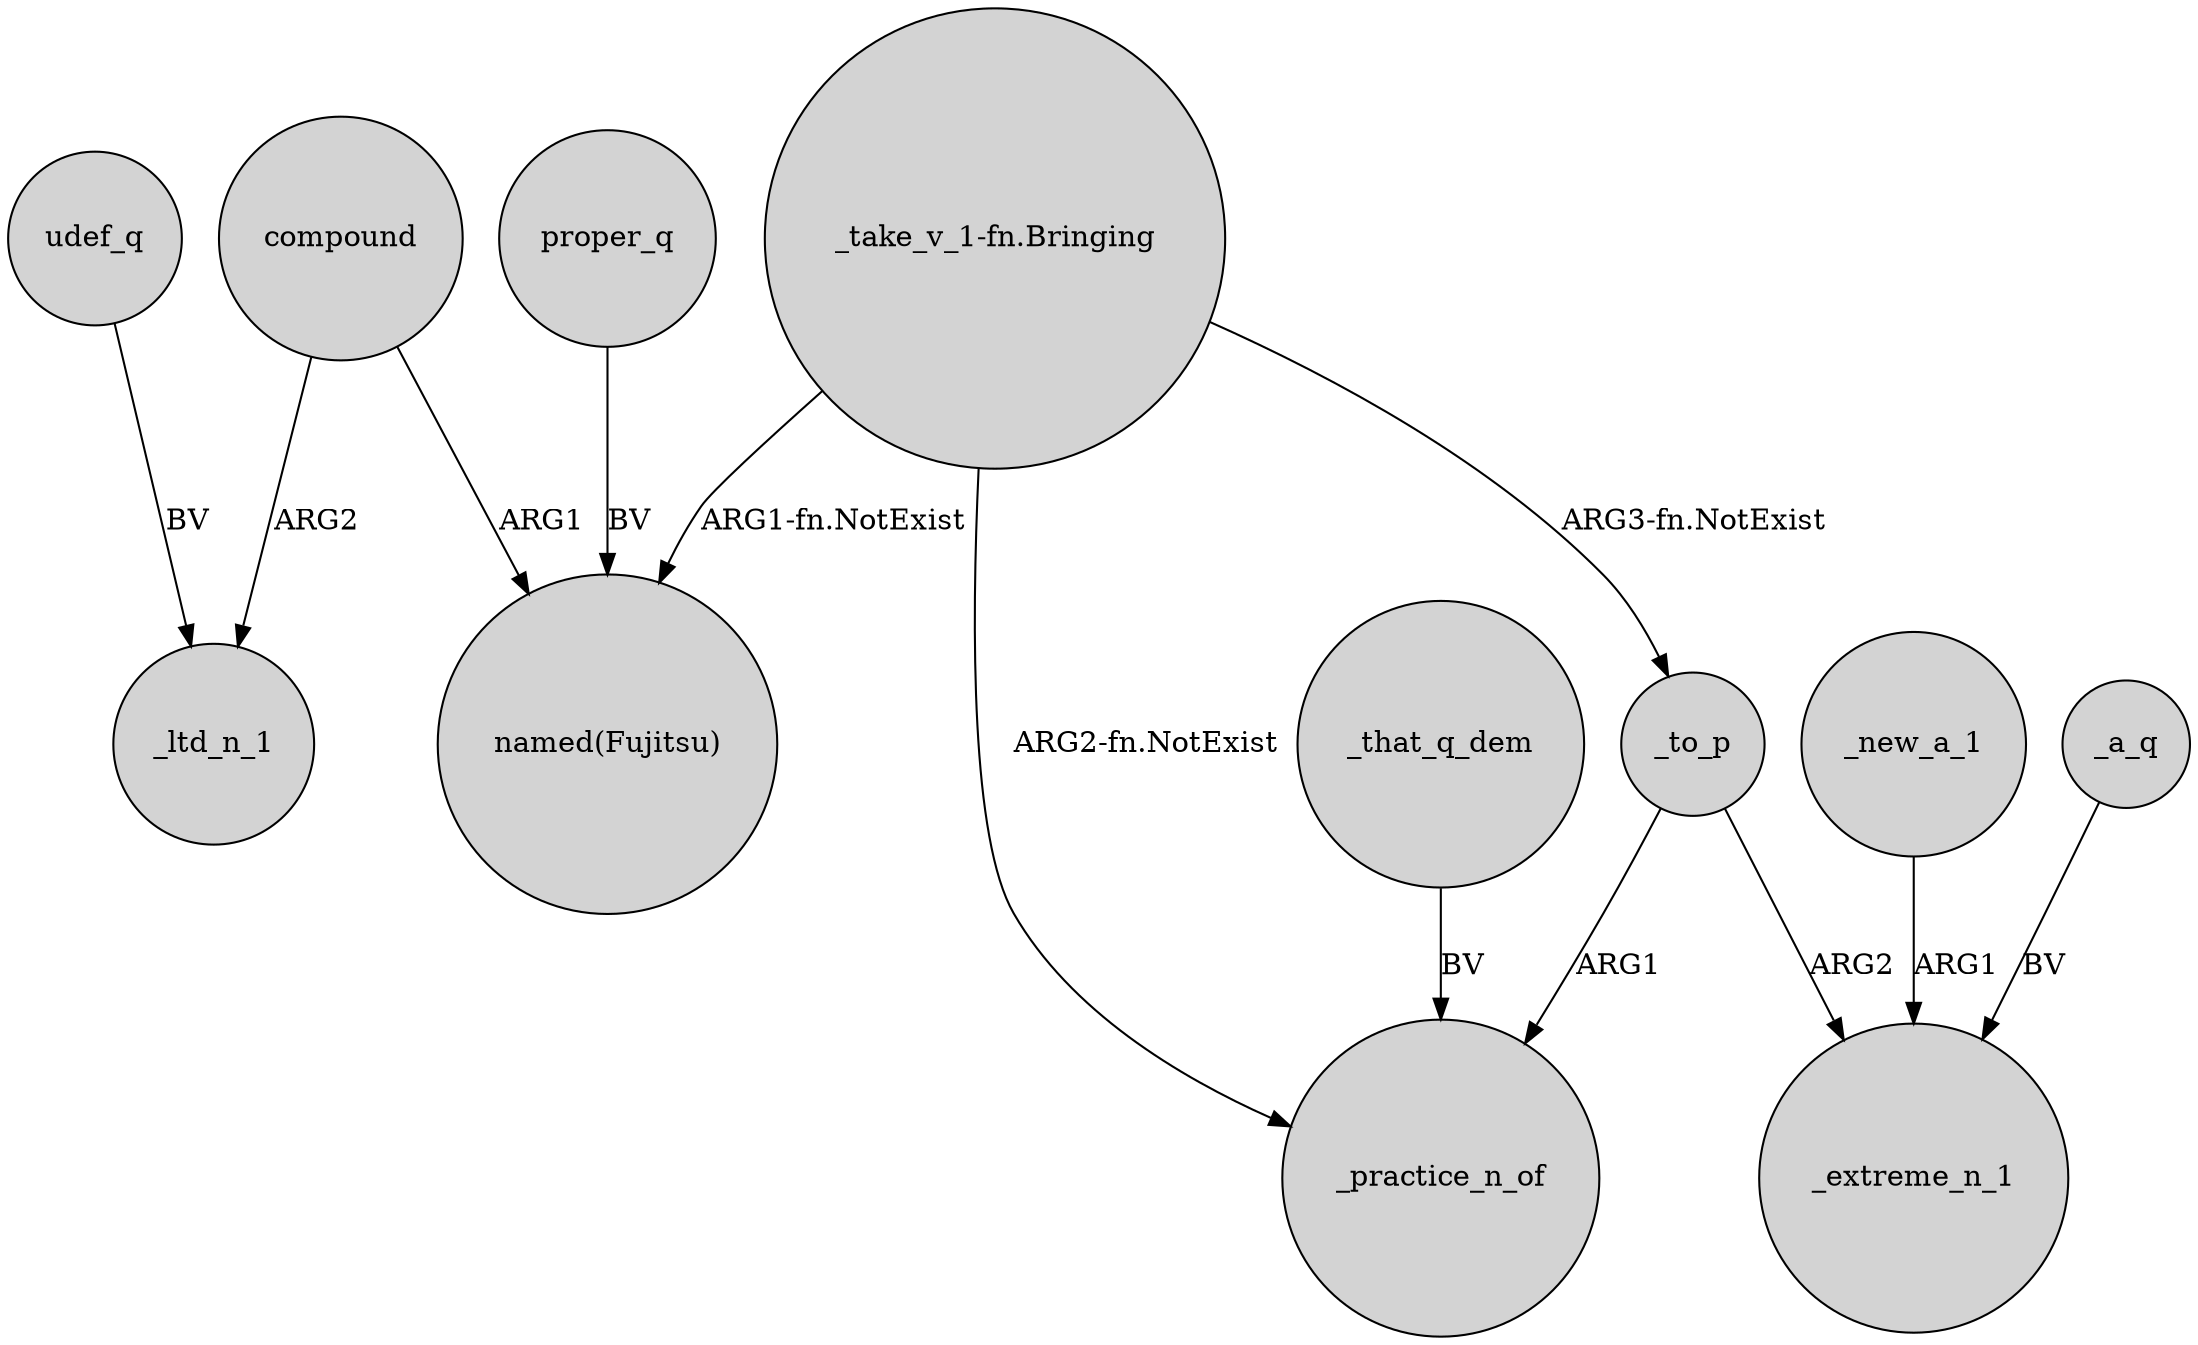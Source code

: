 digraph {
	node [shape=circle style=filled]
	compound -> _ltd_n_1 [label=ARG2]
	"_take_v_1-fn.Bringing" -> "named(Fujitsu)" [label="ARG1-fn.NotExist"]
	_that_q_dem -> _practice_n_of [label=BV]
	_to_p -> _practice_n_of [label=ARG1]
	_new_a_1 -> _extreme_n_1 [label=ARG1]
	_to_p -> _extreme_n_1 [label=ARG2]
	"_take_v_1-fn.Bringing" -> _to_p [label="ARG3-fn.NotExist"]
	"_take_v_1-fn.Bringing" -> _practice_n_of [label="ARG2-fn.NotExist"]
	udef_q -> _ltd_n_1 [label=BV]
	compound -> "named(Fujitsu)" [label=ARG1]
	_a_q -> _extreme_n_1 [label=BV]
	proper_q -> "named(Fujitsu)" [label=BV]
}
